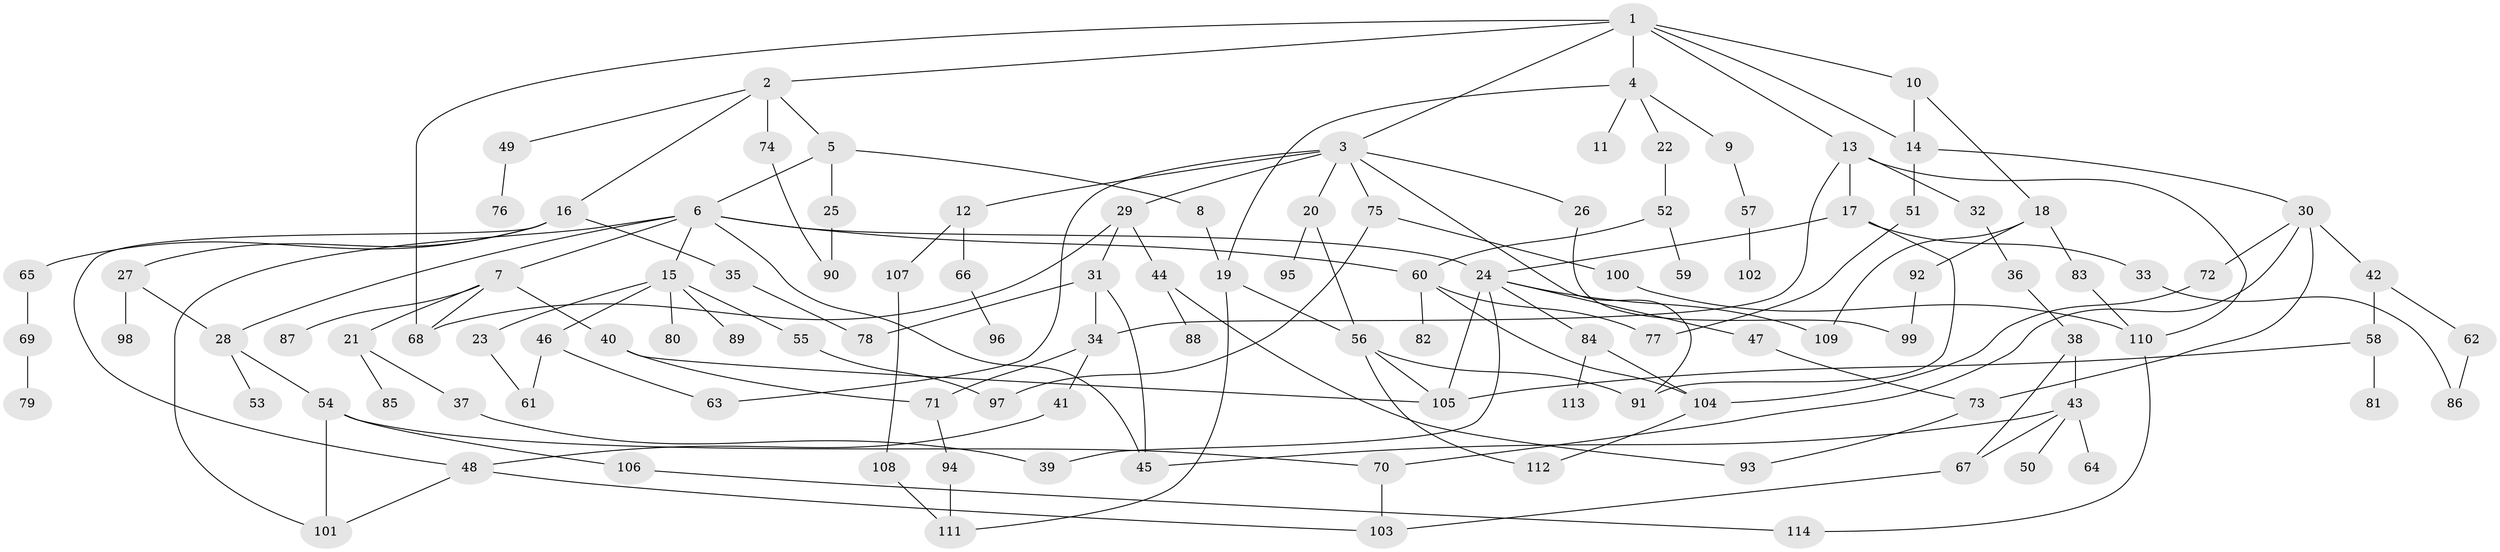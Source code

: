// coarse degree distribution, {7: 0.04081632653061224, 6: 0.04081632653061224, 10: 0.061224489795918366, 3: 0.2653061224489796, 4: 0.12244897959183673, 9: 0.02040816326530612, 5: 0.061224489795918366, 2: 0.24489795918367346, 1: 0.14285714285714285}
// Generated by graph-tools (version 1.1) at 2025/48/03/04/25 22:48:55]
// undirected, 114 vertices, 157 edges
graph export_dot {
  node [color=gray90,style=filled];
  1;
  2;
  3;
  4;
  5;
  6;
  7;
  8;
  9;
  10;
  11;
  12;
  13;
  14;
  15;
  16;
  17;
  18;
  19;
  20;
  21;
  22;
  23;
  24;
  25;
  26;
  27;
  28;
  29;
  30;
  31;
  32;
  33;
  34;
  35;
  36;
  37;
  38;
  39;
  40;
  41;
  42;
  43;
  44;
  45;
  46;
  47;
  48;
  49;
  50;
  51;
  52;
  53;
  54;
  55;
  56;
  57;
  58;
  59;
  60;
  61;
  62;
  63;
  64;
  65;
  66;
  67;
  68;
  69;
  70;
  71;
  72;
  73;
  74;
  75;
  76;
  77;
  78;
  79;
  80;
  81;
  82;
  83;
  84;
  85;
  86;
  87;
  88;
  89;
  90;
  91;
  92;
  93;
  94;
  95;
  96;
  97;
  98;
  99;
  100;
  101;
  102;
  103;
  104;
  105;
  106;
  107;
  108;
  109;
  110;
  111;
  112;
  113;
  114;
  1 -- 2;
  1 -- 3;
  1 -- 4;
  1 -- 10;
  1 -- 13;
  1 -- 14;
  1 -- 68;
  2 -- 5;
  2 -- 16;
  2 -- 49;
  2 -- 74;
  3 -- 12;
  3 -- 20;
  3 -- 26;
  3 -- 29;
  3 -- 75;
  3 -- 91;
  3 -- 63;
  4 -- 9;
  4 -- 11;
  4 -- 22;
  4 -- 19;
  5 -- 6;
  5 -- 8;
  5 -- 25;
  6 -- 7;
  6 -- 15;
  6 -- 28;
  6 -- 45;
  6 -- 101;
  6 -- 24;
  6 -- 60;
  7 -- 21;
  7 -- 40;
  7 -- 87;
  7 -- 68;
  8 -- 19;
  9 -- 57;
  10 -- 18;
  10 -- 14;
  12 -- 66;
  12 -- 107;
  13 -- 17;
  13 -- 32;
  13 -- 34;
  13 -- 110;
  14 -- 30;
  14 -- 51;
  15 -- 23;
  15 -- 46;
  15 -- 55;
  15 -- 80;
  15 -- 89;
  16 -- 27;
  16 -- 35;
  16 -- 48;
  16 -- 65;
  17 -- 24;
  17 -- 33;
  17 -- 91;
  18 -- 83;
  18 -- 92;
  18 -- 109;
  19 -- 56;
  19 -- 111;
  20 -- 95;
  20 -- 56;
  21 -- 37;
  21 -- 85;
  22 -- 52;
  23 -- 61;
  24 -- 47;
  24 -- 84;
  24 -- 109;
  24 -- 39;
  24 -- 105;
  25 -- 90;
  26 -- 99;
  27 -- 98;
  27 -- 28;
  28 -- 53;
  28 -- 54;
  29 -- 31;
  29 -- 44;
  29 -- 68;
  30 -- 42;
  30 -- 72;
  30 -- 70;
  30 -- 73;
  31 -- 78;
  31 -- 45;
  31 -- 34;
  32 -- 36;
  33 -- 86;
  34 -- 41;
  34 -- 71;
  35 -- 78;
  36 -- 38;
  37 -- 39;
  38 -- 43;
  38 -- 67;
  40 -- 105;
  40 -- 71;
  41 -- 48;
  42 -- 58;
  42 -- 62;
  43 -- 50;
  43 -- 64;
  43 -- 45;
  43 -- 67;
  44 -- 88;
  44 -- 93;
  46 -- 63;
  46 -- 61;
  47 -- 73;
  48 -- 101;
  48 -- 103;
  49 -- 76;
  51 -- 77;
  52 -- 59;
  52 -- 60;
  54 -- 70;
  54 -- 106;
  54 -- 101;
  55 -- 97;
  56 -- 105;
  56 -- 91;
  56 -- 112;
  57 -- 102;
  58 -- 81;
  58 -- 105;
  60 -- 82;
  60 -- 104;
  60 -- 77;
  62 -- 86;
  65 -- 69;
  66 -- 96;
  67 -- 103;
  69 -- 79;
  70 -- 103;
  71 -- 94;
  72 -- 104;
  73 -- 93;
  74 -- 90;
  75 -- 97;
  75 -- 100;
  83 -- 110;
  84 -- 113;
  84 -- 104;
  92 -- 99;
  94 -- 111;
  100 -- 110;
  104 -- 112;
  106 -- 114;
  107 -- 108;
  108 -- 111;
  110 -- 114;
}
